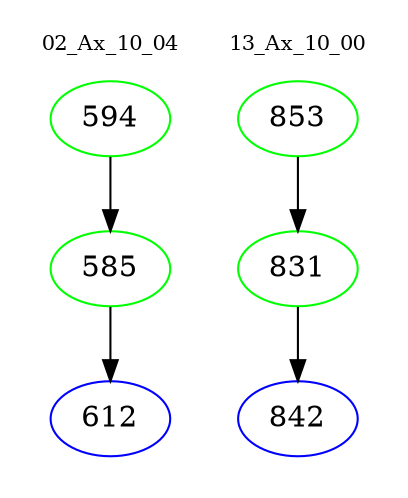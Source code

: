 digraph{
subgraph cluster_0 {
color = white
label = "02_Ax_10_04";
fontsize=10;
T0_594 [label="594", color="green"]
T0_594 -> T0_585 [color="black"]
T0_585 [label="585", color="green"]
T0_585 -> T0_612 [color="black"]
T0_612 [label="612", color="blue"]
}
subgraph cluster_1 {
color = white
label = "13_Ax_10_00";
fontsize=10;
T1_853 [label="853", color="green"]
T1_853 -> T1_831 [color="black"]
T1_831 [label="831", color="green"]
T1_831 -> T1_842 [color="black"]
T1_842 [label="842", color="blue"]
}
}
